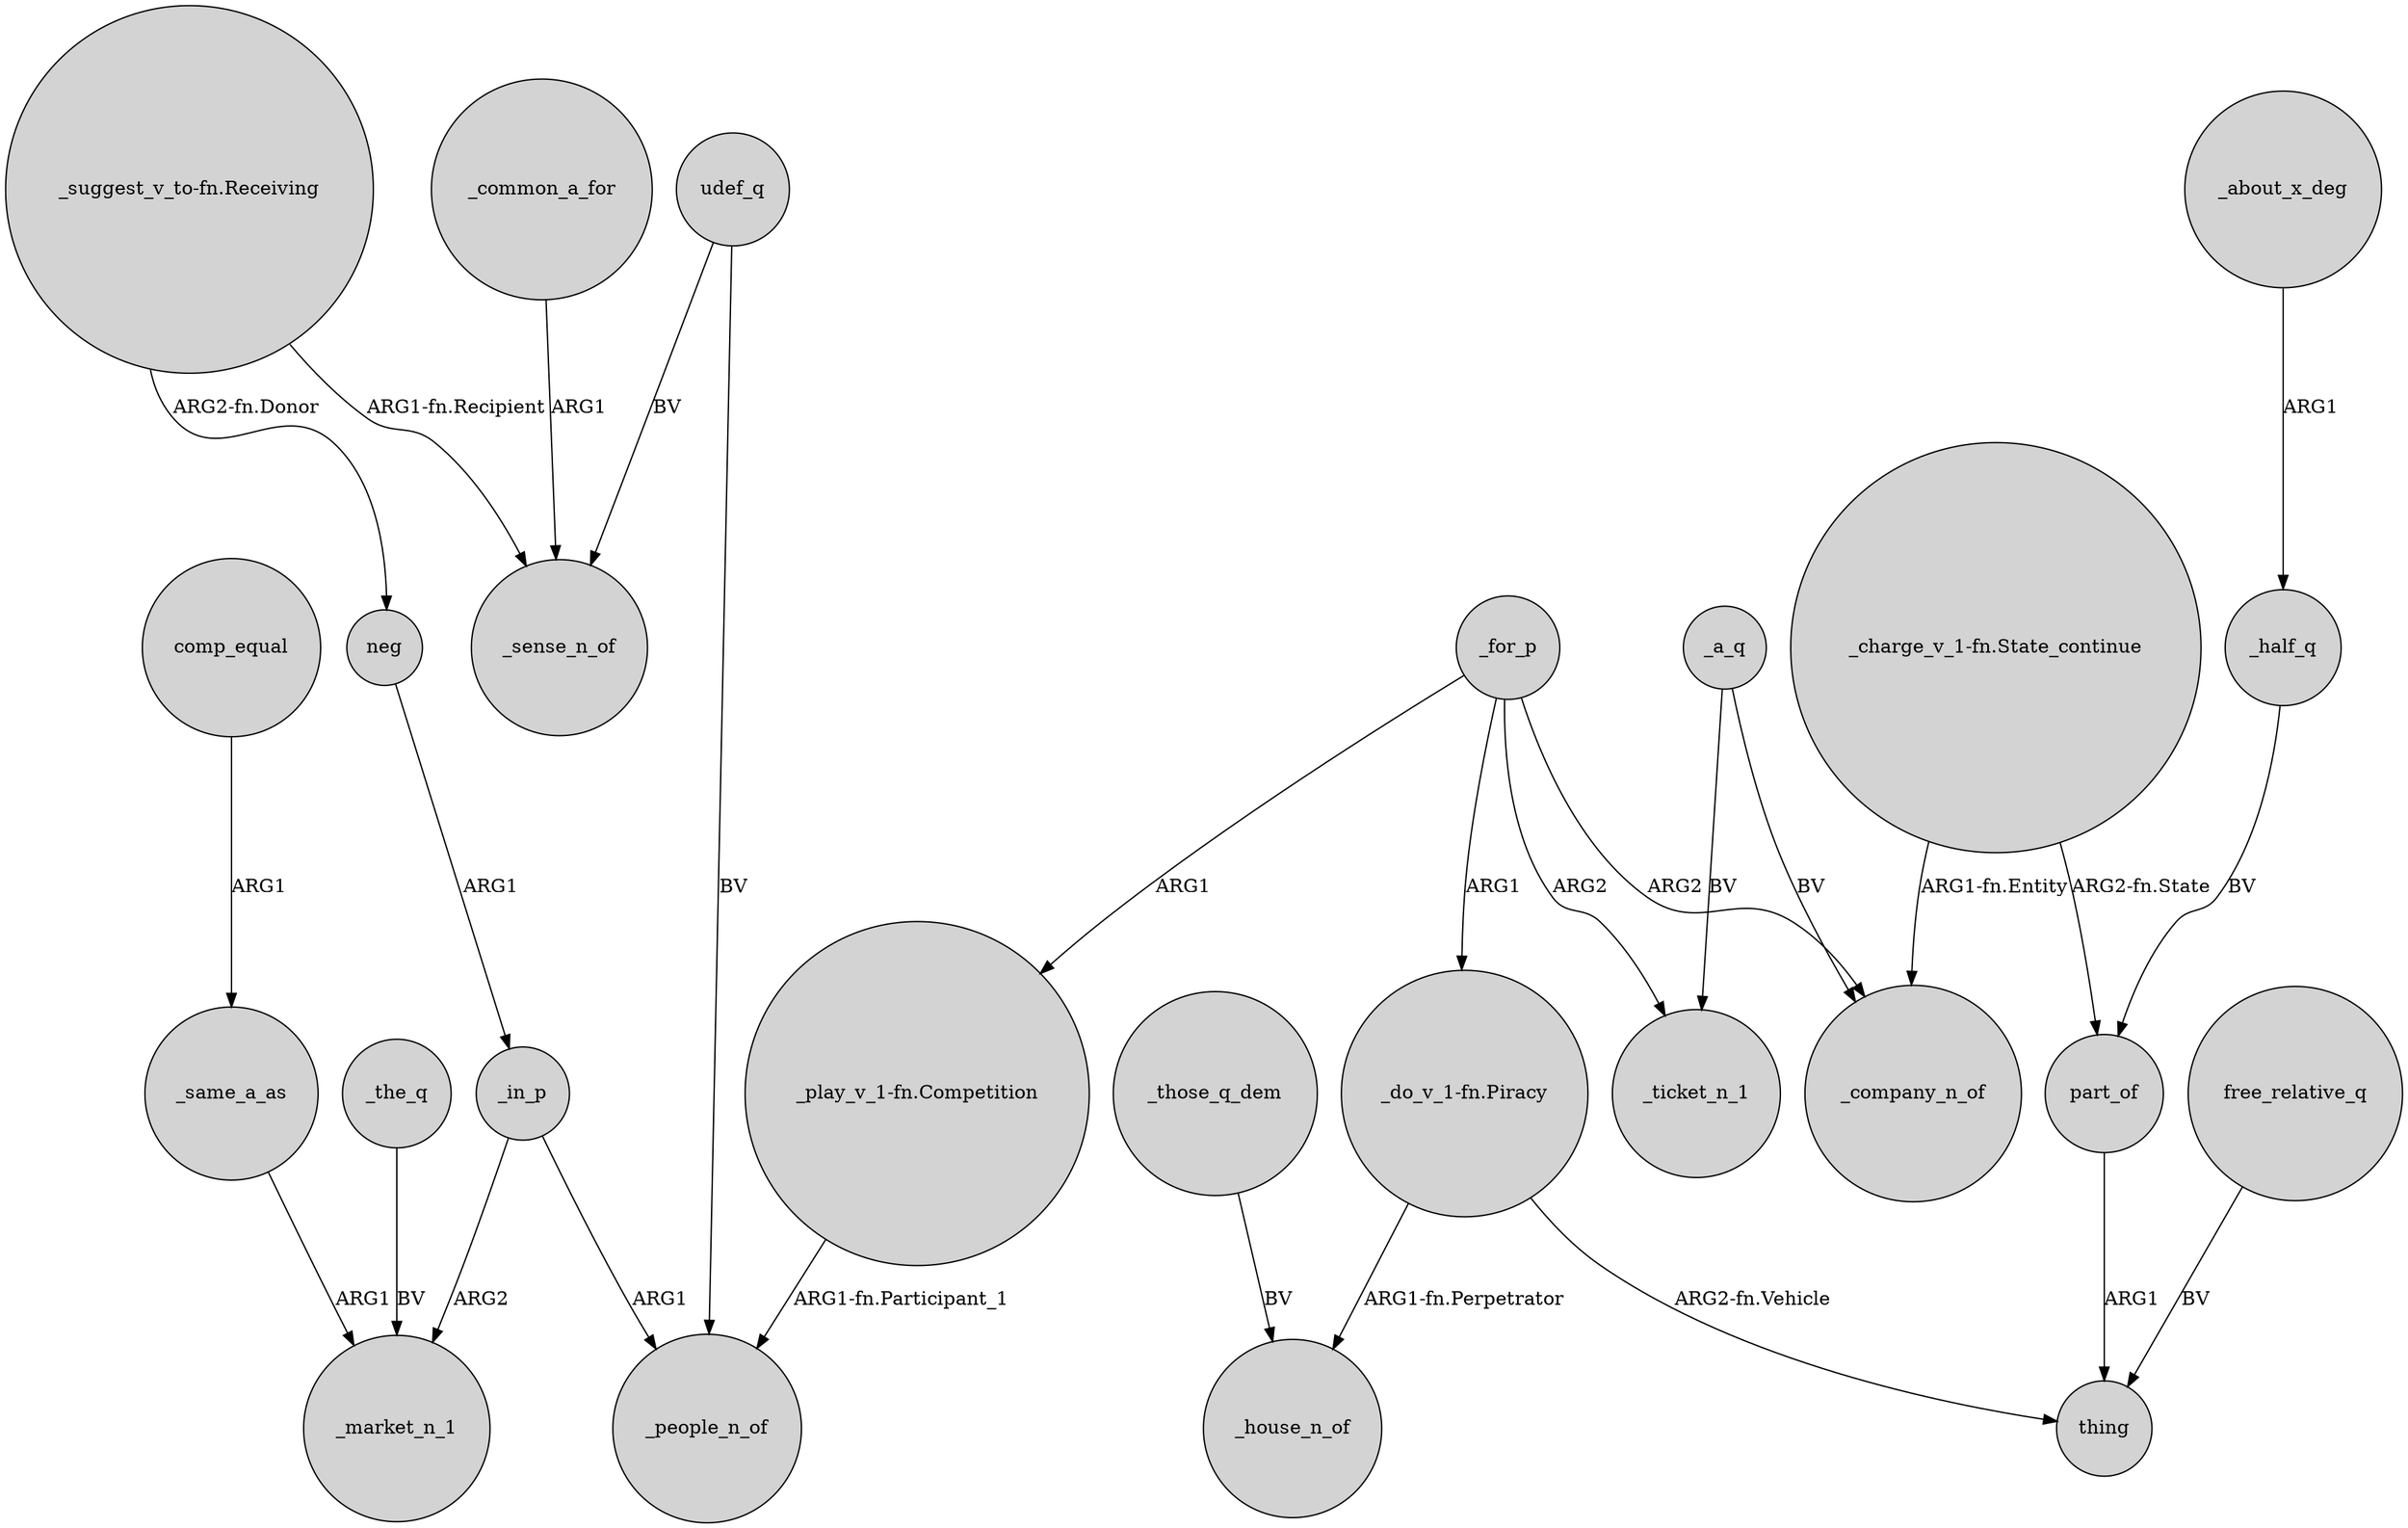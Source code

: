 digraph {
	node [shape=circle style=filled]
	udef_q -> _people_n_of [label=BV]
	_those_q_dem -> _house_n_of [label=BV]
	"_charge_v_1-fn.State_continue" -> part_of [label="ARG2-fn.State"]
	"_do_v_1-fn.Piracy" -> _house_n_of [label="ARG1-fn.Perpetrator"]
	"_charge_v_1-fn.State_continue" -> _company_n_of [label="ARG1-fn.Entity"]
	_for_p -> "_do_v_1-fn.Piracy" [label=ARG1]
	"_suggest_v_to-fn.Receiving" -> _sense_n_of [label="ARG1-fn.Recipient"]
	_about_x_deg -> _half_q [label=ARG1]
	_in_p -> _people_n_of [label=ARG1]
	neg -> _in_p [label=ARG1]
	_a_q -> _company_n_of [label=BV]
	free_relative_q -> thing [label=BV]
	_the_q -> _market_n_1 [label=BV]
	"_suggest_v_to-fn.Receiving" -> neg [label="ARG2-fn.Donor"]
	_in_p -> _market_n_1 [label=ARG2]
	_half_q -> part_of [label=BV]
	_same_a_as -> _market_n_1 [label=ARG1]
	_for_p -> _ticket_n_1 [label=ARG2]
	_for_p -> _company_n_of [label=ARG2]
	_for_p -> "_play_v_1-fn.Competition" [label=ARG1]
	part_of -> thing [label=ARG1]
	_a_q -> _ticket_n_1 [label=BV]
	"_play_v_1-fn.Competition" -> _people_n_of [label="ARG1-fn.Participant_1"]
	comp_equal -> _same_a_as [label=ARG1]
	udef_q -> _sense_n_of [label=BV]
	_common_a_for -> _sense_n_of [label=ARG1]
	"_do_v_1-fn.Piracy" -> thing [label="ARG2-fn.Vehicle"]
}
